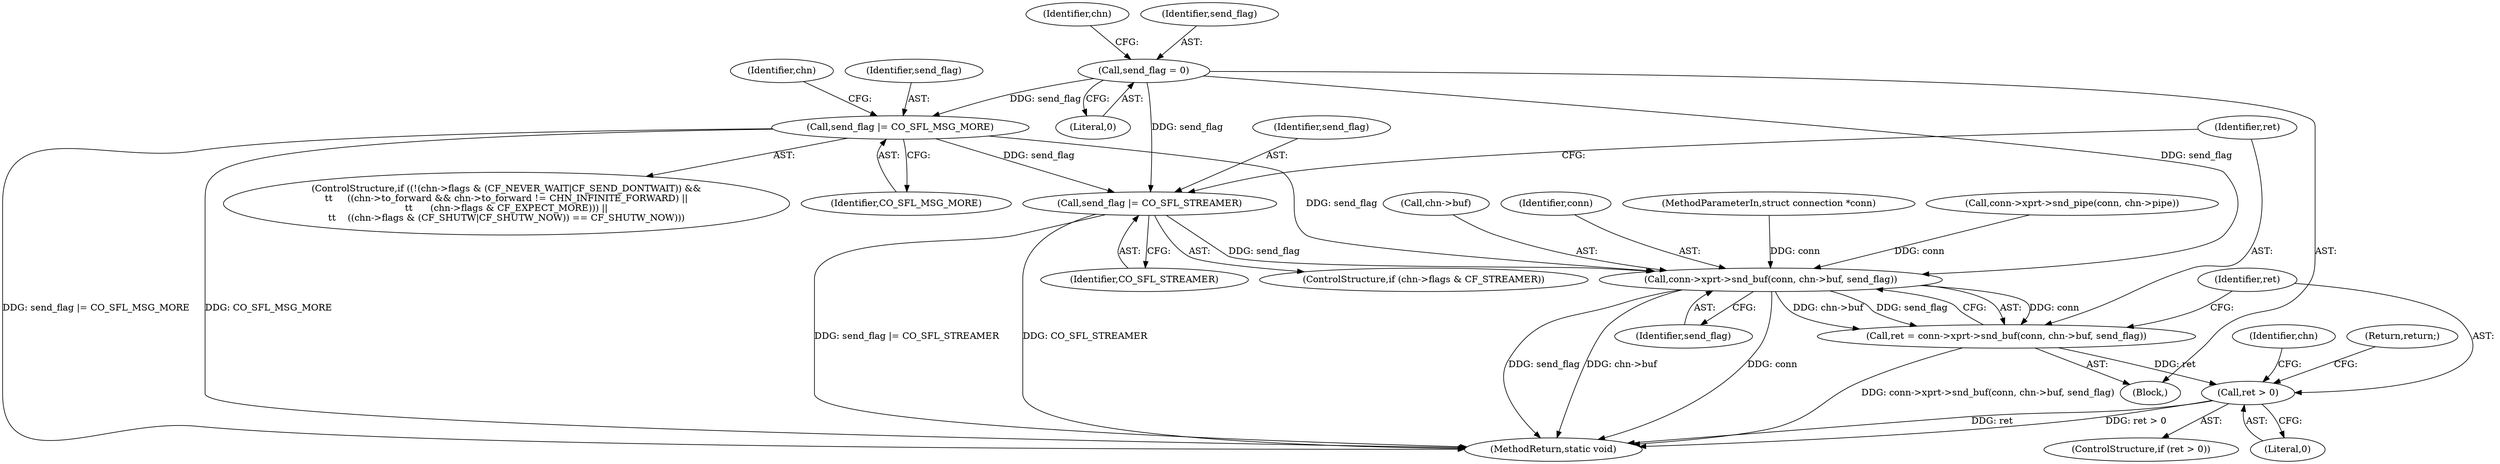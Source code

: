 digraph "0_haproxy_b4d05093bc89f71377230228007e69a1434c1a0c_1@API" {
"1000246" [label="(Call,send_flag |= CO_SFL_STREAMER)"];
"1000199" [label="(Call,send_flag = 0)"];
"1000237" [label="(Call,send_flag |= CO_SFL_MSG_MORE)"];
"1000251" [label="(Call,conn->xprt->snd_buf(conn, chn->buf, send_flag))"];
"1000249" [label="(Call,ret = conn->xprt->snd_buf(conn, chn->buf, send_flag))"];
"1000258" [label="(Call,ret > 0)"];
"1000208" [label="(Identifier,chn)"];
"1000251" [label="(Call,conn->xprt->snd_buf(conn, chn->buf, send_flag))"];
"1000200" [label="(Identifier,send_flag)"];
"1000201" [label="(Literal,0)"];
"1000285" [label="(Return,return;)"];
"1000249" [label="(Call,ret = conn->xprt->snd_buf(conn, chn->buf, send_flag))"];
"1000237" [label="(Call,send_flag |= CO_SFL_MSG_MORE)"];
"1000264" [label="(Identifier,chn)"];
"1000197" [label="(Block,)"];
"1000256" [label="(Identifier,send_flag)"];
"1000286" [label="(MethodReturn,static void)"];
"1000106" [label="(MethodParameterIn,struct connection *conn)"];
"1000134" [label="(Call,conn->xprt->snd_pipe(conn, chn->pipe))"];
"1000258" [label="(Call,ret > 0)"];
"1000252" [label="(Identifier,conn)"];
"1000199" [label="(Call,send_flag = 0)"];
"1000202" [label="(ControlStructure,if ((!(chn->flags & (CF_NEVER_WAIT|CF_SEND_DONTWAIT)) &&\n\t\t     ((chn->to_forward && chn->to_forward != CHN_INFINITE_FORWARD) ||\n\t\t      (chn->flags & CF_EXPECT_MORE))) ||\n\t\t    ((chn->flags & (CF_SHUTW|CF_SHUTW_NOW)) == CF_SHUTW_NOW)))"];
"1000248" [label="(Identifier,CO_SFL_STREAMER)"];
"1000260" [label="(Literal,0)"];
"1000253" [label="(Call,chn->buf)"];
"1000243" [label="(Identifier,chn)"];
"1000238" [label="(Identifier,send_flag)"];
"1000240" [label="(ControlStructure,if (chn->flags & CF_STREAMER))"];
"1000246" [label="(Call,send_flag |= CO_SFL_STREAMER)"];
"1000247" [label="(Identifier,send_flag)"];
"1000259" [label="(Identifier,ret)"];
"1000257" [label="(ControlStructure,if (ret > 0))"];
"1000239" [label="(Identifier,CO_SFL_MSG_MORE)"];
"1000250" [label="(Identifier,ret)"];
"1000246" -> "1000240"  [label="AST: "];
"1000246" -> "1000248"  [label="CFG: "];
"1000247" -> "1000246"  [label="AST: "];
"1000248" -> "1000246"  [label="AST: "];
"1000250" -> "1000246"  [label="CFG: "];
"1000246" -> "1000286"  [label="DDG: CO_SFL_STREAMER"];
"1000246" -> "1000286"  [label="DDG: send_flag |= CO_SFL_STREAMER"];
"1000199" -> "1000246"  [label="DDG: send_flag"];
"1000237" -> "1000246"  [label="DDG: send_flag"];
"1000246" -> "1000251"  [label="DDG: send_flag"];
"1000199" -> "1000197"  [label="AST: "];
"1000199" -> "1000201"  [label="CFG: "];
"1000200" -> "1000199"  [label="AST: "];
"1000201" -> "1000199"  [label="AST: "];
"1000208" -> "1000199"  [label="CFG: "];
"1000199" -> "1000237"  [label="DDG: send_flag"];
"1000199" -> "1000251"  [label="DDG: send_flag"];
"1000237" -> "1000202"  [label="AST: "];
"1000237" -> "1000239"  [label="CFG: "];
"1000238" -> "1000237"  [label="AST: "];
"1000239" -> "1000237"  [label="AST: "];
"1000243" -> "1000237"  [label="CFG: "];
"1000237" -> "1000286"  [label="DDG: send_flag |= CO_SFL_MSG_MORE"];
"1000237" -> "1000286"  [label="DDG: CO_SFL_MSG_MORE"];
"1000237" -> "1000251"  [label="DDG: send_flag"];
"1000251" -> "1000249"  [label="AST: "];
"1000251" -> "1000256"  [label="CFG: "];
"1000252" -> "1000251"  [label="AST: "];
"1000253" -> "1000251"  [label="AST: "];
"1000256" -> "1000251"  [label="AST: "];
"1000249" -> "1000251"  [label="CFG: "];
"1000251" -> "1000286"  [label="DDG: chn->buf"];
"1000251" -> "1000286"  [label="DDG: conn"];
"1000251" -> "1000286"  [label="DDG: send_flag"];
"1000251" -> "1000249"  [label="DDG: conn"];
"1000251" -> "1000249"  [label="DDG: chn->buf"];
"1000251" -> "1000249"  [label="DDG: send_flag"];
"1000134" -> "1000251"  [label="DDG: conn"];
"1000106" -> "1000251"  [label="DDG: conn"];
"1000249" -> "1000197"  [label="AST: "];
"1000250" -> "1000249"  [label="AST: "];
"1000259" -> "1000249"  [label="CFG: "];
"1000249" -> "1000286"  [label="DDG: conn->xprt->snd_buf(conn, chn->buf, send_flag)"];
"1000249" -> "1000258"  [label="DDG: ret"];
"1000258" -> "1000257"  [label="AST: "];
"1000258" -> "1000260"  [label="CFG: "];
"1000259" -> "1000258"  [label="AST: "];
"1000260" -> "1000258"  [label="AST: "];
"1000264" -> "1000258"  [label="CFG: "];
"1000285" -> "1000258"  [label="CFG: "];
"1000258" -> "1000286"  [label="DDG: ret"];
"1000258" -> "1000286"  [label="DDG: ret > 0"];
}
